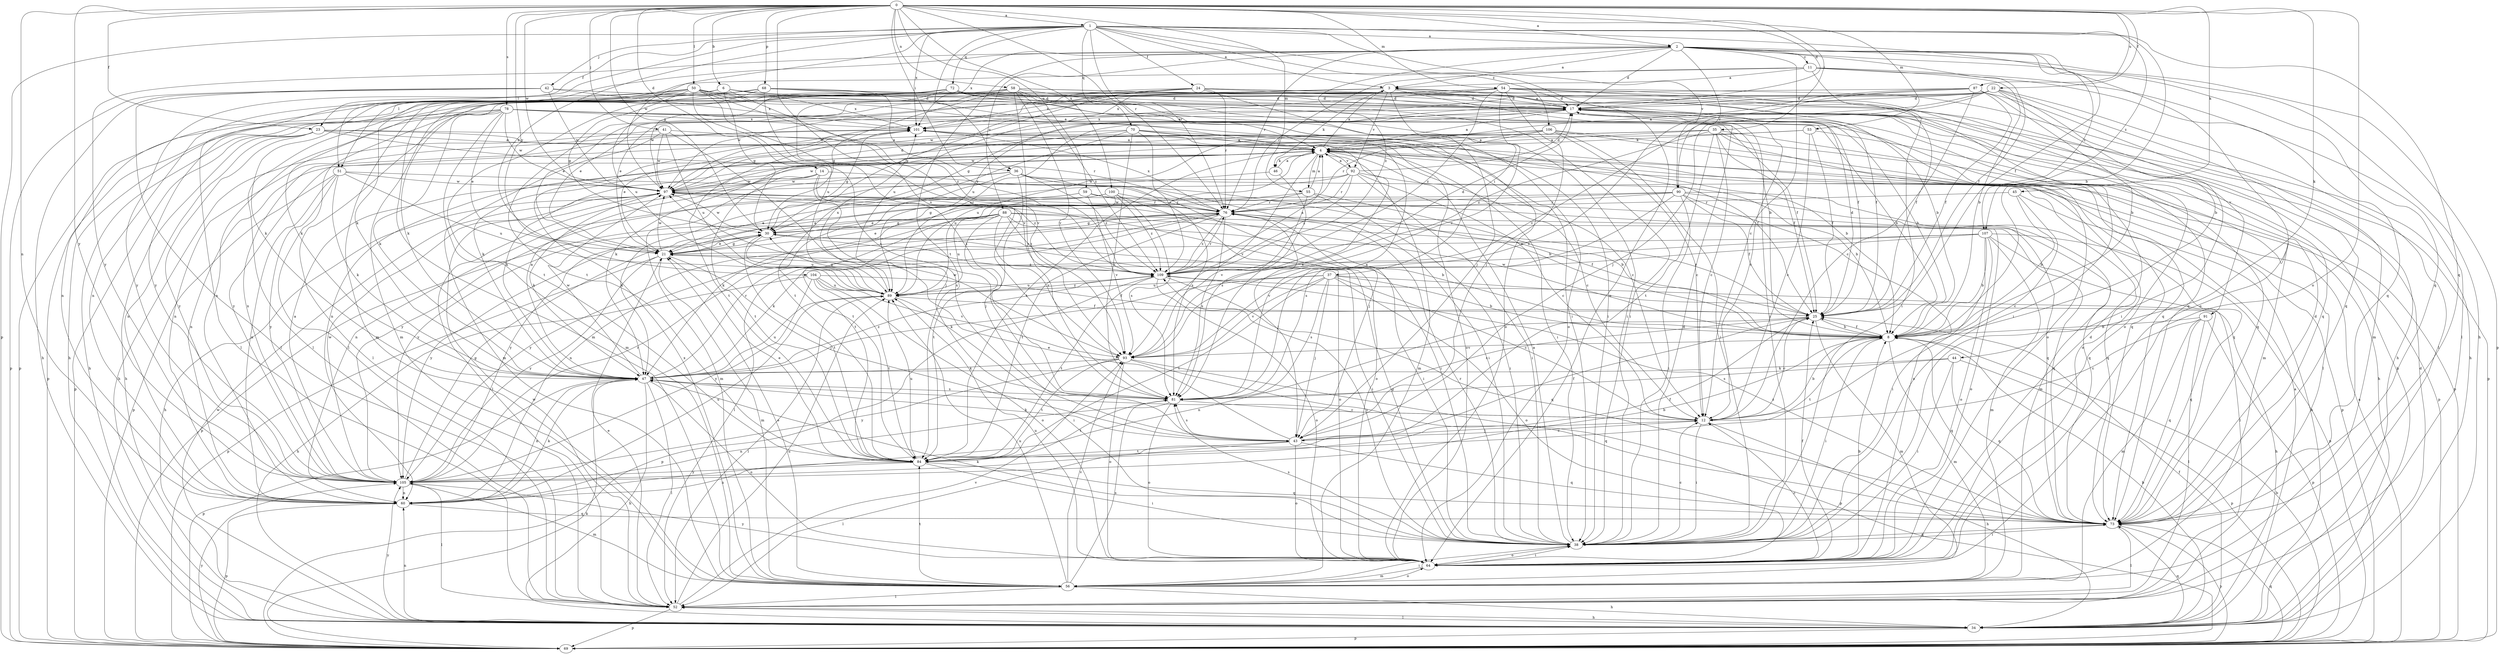 strict digraph  {
0;
1;
2;
3;
4;
6;
8;
11;
12;
14;
17;
21;
22;
23;
24;
25;
30;
34;
35;
36;
37;
38;
41;
42;
43;
44;
45;
46;
47;
50;
51;
52;
53;
54;
55;
56;
58;
59;
60;
64;
68;
69;
70;
72;
73;
76;
78;
81;
84;
87;
88;
89;
90;
91;
92;
93;
97;
100;
101;
104;
105;
106;
107;
109;
0 -> 1  [label=a];
0 -> 2  [label=a];
0 -> 6  [label=b];
0 -> 14  [label=d];
0 -> 17  [label=d];
0 -> 22  [label=f];
0 -> 23  [label=f];
0 -> 30  [label=g];
0 -> 35  [label=i];
0 -> 36  [label=i];
0 -> 41  [label=j];
0 -> 44  [label=k];
0 -> 45  [label=k];
0 -> 50  [label=l];
0 -> 53  [label=m];
0 -> 54  [label=m];
0 -> 55  [label=m];
0 -> 58  [label=n];
0 -> 59  [label=n];
0 -> 60  [label=n];
0 -> 64  [label=o];
0 -> 68  [label=p];
0 -> 76  [label=r];
0 -> 78  [label=s];
0 -> 81  [label=s];
0 -> 87  [label=u];
0 -> 97  [label=w];
0 -> 100  [label=x];
0 -> 104  [label=y];
0 -> 105  [label=y];
1 -> 2  [label=a];
1 -> 3  [label=a];
1 -> 8  [label=b];
1 -> 21  [label=e];
1 -> 23  [label=f];
1 -> 24  [label=f];
1 -> 25  [label=f];
1 -> 36  [label=i];
1 -> 42  [label=j];
1 -> 51  [label=l];
1 -> 64  [label=o];
1 -> 69  [label=p];
1 -> 70  [label=q];
1 -> 72  [label=q];
1 -> 73  [label=q];
1 -> 76  [label=r];
1 -> 90  [label=v];
1 -> 97  [label=w];
1 -> 101  [label=x];
1 -> 106  [label=z];
1 -> 107  [label=z];
2 -> 3  [label=a];
2 -> 11  [label=c];
2 -> 12  [label=c];
2 -> 17  [label=d];
2 -> 25  [label=f];
2 -> 34  [label=h];
2 -> 51  [label=l];
2 -> 64  [label=o];
2 -> 69  [label=p];
2 -> 73  [label=q];
2 -> 76  [label=r];
2 -> 84  [label=t];
2 -> 88  [label=u];
2 -> 90  [label=v];
2 -> 101  [label=x];
2 -> 105  [label=y];
2 -> 107  [label=z];
2 -> 109  [label=z];
3 -> 17  [label=d];
3 -> 21  [label=e];
3 -> 37  [label=i];
3 -> 38  [label=i];
3 -> 46  [label=k];
3 -> 60  [label=n];
3 -> 91  [label=v];
3 -> 92  [label=v];
4 -> 3  [label=a];
4 -> 12  [label=c];
4 -> 46  [label=k];
4 -> 47  [label=k];
4 -> 55  [label=m];
4 -> 56  [label=m];
4 -> 60  [label=n];
4 -> 69  [label=p];
4 -> 73  [label=q];
4 -> 89  [label=u];
4 -> 92  [label=v];
4 -> 93  [label=v];
4 -> 97  [label=w];
6 -> 17  [label=d];
6 -> 30  [label=g];
6 -> 38  [label=i];
6 -> 56  [label=m];
6 -> 60  [label=n];
6 -> 93  [label=v];
6 -> 101  [label=x];
8 -> 25  [label=f];
8 -> 38  [label=i];
8 -> 56  [label=m];
8 -> 73  [label=q];
8 -> 84  [label=t];
8 -> 93  [label=v];
8 -> 97  [label=w];
11 -> 3  [label=a];
11 -> 8  [label=b];
11 -> 38  [label=i];
11 -> 47  [label=k];
11 -> 52  [label=l];
11 -> 73  [label=q];
11 -> 76  [label=r];
12 -> 8  [label=b];
12 -> 34  [label=h];
12 -> 38  [label=i];
12 -> 43  [label=j];
14 -> 8  [label=b];
14 -> 52  [label=l];
14 -> 81  [label=s];
14 -> 84  [label=t];
14 -> 97  [label=w];
14 -> 109  [label=z];
17 -> 3  [label=a];
17 -> 4  [label=a];
17 -> 8  [label=b];
17 -> 12  [label=c];
17 -> 30  [label=g];
17 -> 34  [label=h];
17 -> 64  [label=o];
17 -> 69  [label=p];
17 -> 73  [label=q];
17 -> 89  [label=u];
17 -> 101  [label=x];
21 -> 30  [label=g];
21 -> 43  [label=j];
21 -> 56  [label=m];
21 -> 69  [label=p];
21 -> 97  [label=w];
21 -> 105  [label=y];
21 -> 109  [label=z];
22 -> 8  [label=b];
22 -> 17  [label=d];
22 -> 38  [label=i];
22 -> 43  [label=j];
22 -> 47  [label=k];
22 -> 52  [label=l];
22 -> 56  [label=m];
22 -> 89  [label=u];
22 -> 93  [label=v];
22 -> 97  [label=w];
23 -> 4  [label=a];
23 -> 34  [label=h];
23 -> 38  [label=i];
23 -> 60  [label=n];
23 -> 69  [label=p];
23 -> 73  [label=q];
23 -> 76  [label=r];
23 -> 105  [label=y];
24 -> 8  [label=b];
24 -> 17  [label=d];
24 -> 21  [label=e];
24 -> 30  [label=g];
24 -> 34  [label=h];
24 -> 43  [label=j];
24 -> 76  [label=r];
24 -> 97  [label=w];
24 -> 101  [label=x];
25 -> 8  [label=b];
25 -> 12  [label=c];
25 -> 17  [label=d];
25 -> 56  [label=m];
25 -> 60  [label=n];
25 -> 76  [label=r];
25 -> 81  [label=s];
30 -> 21  [label=e];
30 -> 38  [label=i];
30 -> 64  [label=o];
30 -> 84  [label=t];
30 -> 89  [label=u];
30 -> 97  [label=w];
30 -> 105  [label=y];
34 -> 4  [label=a];
34 -> 8  [label=b];
34 -> 17  [label=d];
34 -> 25  [label=f];
34 -> 52  [label=l];
34 -> 60  [label=n];
34 -> 69  [label=p];
34 -> 73  [label=q];
34 -> 97  [label=w];
34 -> 105  [label=y];
35 -> 4  [label=a];
35 -> 12  [label=c];
35 -> 25  [label=f];
35 -> 47  [label=k];
35 -> 56  [label=m];
35 -> 60  [label=n];
35 -> 64  [label=o];
35 -> 73  [label=q];
35 -> 84  [label=t];
35 -> 109  [label=z];
36 -> 8  [label=b];
36 -> 38  [label=i];
36 -> 43  [label=j];
36 -> 56  [label=m];
36 -> 81  [label=s];
36 -> 84  [label=t];
36 -> 97  [label=w];
36 -> 109  [label=z];
37 -> 8  [label=b];
37 -> 12  [label=c];
37 -> 43  [label=j];
37 -> 47  [label=k];
37 -> 64  [label=o];
37 -> 73  [label=q];
37 -> 81  [label=s];
37 -> 84  [label=t];
37 -> 89  [label=u];
37 -> 93  [label=v];
38 -> 4  [label=a];
38 -> 12  [label=c];
38 -> 17  [label=d];
38 -> 30  [label=g];
38 -> 47  [label=k];
38 -> 64  [label=o];
38 -> 73  [label=q];
38 -> 76  [label=r];
38 -> 81  [label=s];
38 -> 109  [label=z];
41 -> 4  [label=a];
41 -> 34  [label=h];
41 -> 43  [label=j];
41 -> 56  [label=m];
41 -> 89  [label=u];
41 -> 97  [label=w];
42 -> 17  [label=d];
42 -> 34  [label=h];
42 -> 52  [label=l];
42 -> 69  [label=p];
42 -> 97  [label=w];
42 -> 101  [label=x];
43 -> 12  [label=c];
43 -> 21  [label=e];
43 -> 25  [label=f];
43 -> 47  [label=k];
43 -> 52  [label=l];
43 -> 64  [label=o];
43 -> 73  [label=q];
43 -> 81  [label=s];
43 -> 84  [label=t];
44 -> 38  [label=i];
44 -> 47  [label=k];
44 -> 69  [label=p];
44 -> 73  [label=q];
44 -> 81  [label=s];
45 -> 8  [label=b];
45 -> 12  [label=c];
45 -> 34  [label=h];
45 -> 76  [label=r];
46 -> 4  [label=a];
46 -> 81  [label=s];
46 -> 105  [label=y];
47 -> 4  [label=a];
47 -> 12  [label=c];
47 -> 34  [label=h];
47 -> 52  [label=l];
47 -> 60  [label=n];
47 -> 64  [label=o];
47 -> 69  [label=p];
47 -> 76  [label=r];
47 -> 81  [label=s];
47 -> 89  [label=u];
47 -> 97  [label=w];
47 -> 109  [label=z];
50 -> 8  [label=b];
50 -> 17  [label=d];
50 -> 30  [label=g];
50 -> 38  [label=i];
50 -> 47  [label=k];
50 -> 52  [label=l];
50 -> 56  [label=m];
50 -> 81  [label=s];
50 -> 93  [label=v];
50 -> 105  [label=y];
50 -> 109  [label=z];
51 -> 43  [label=j];
51 -> 47  [label=k];
51 -> 60  [label=n];
51 -> 69  [label=p];
51 -> 89  [label=u];
51 -> 97  [label=w];
51 -> 105  [label=y];
52 -> 21  [label=e];
52 -> 34  [label=h];
52 -> 69  [label=p];
52 -> 89  [label=u];
52 -> 93  [label=v];
52 -> 97  [label=w];
53 -> 4  [label=a];
53 -> 12  [label=c];
53 -> 25  [label=f];
53 -> 69  [label=p];
53 -> 97  [label=w];
54 -> 17  [label=d];
54 -> 21  [label=e];
54 -> 25  [label=f];
54 -> 34  [label=h];
54 -> 38  [label=i];
54 -> 43  [label=j];
54 -> 64  [label=o];
54 -> 89  [label=u];
54 -> 93  [label=v];
54 -> 97  [label=w];
54 -> 101  [label=x];
54 -> 109  [label=z];
55 -> 4  [label=a];
55 -> 8  [label=b];
55 -> 38  [label=i];
55 -> 47  [label=k];
55 -> 76  [label=r];
55 -> 93  [label=v];
56 -> 21  [label=e];
56 -> 34  [label=h];
56 -> 38  [label=i];
56 -> 52  [label=l];
56 -> 64  [label=o];
56 -> 81  [label=s];
56 -> 84  [label=t];
56 -> 89  [label=u];
56 -> 93  [label=v];
56 -> 101  [label=x];
58 -> 17  [label=d];
58 -> 25  [label=f];
58 -> 30  [label=g];
58 -> 34  [label=h];
58 -> 38  [label=i];
58 -> 52  [label=l];
58 -> 64  [label=o];
58 -> 81  [label=s];
58 -> 84  [label=t];
58 -> 93  [label=v];
58 -> 109  [label=z];
59 -> 21  [label=e];
59 -> 47  [label=k];
59 -> 73  [label=q];
59 -> 76  [label=r];
59 -> 93  [label=v];
60 -> 47  [label=k];
60 -> 69  [label=p];
60 -> 73  [label=q];
60 -> 89  [label=u];
64 -> 8  [label=b];
64 -> 12  [label=c];
64 -> 17  [label=d];
64 -> 25  [label=f];
64 -> 38  [label=i];
64 -> 56  [label=m];
64 -> 89  [label=u];
64 -> 105  [label=y];
68 -> 4  [label=a];
68 -> 17  [label=d];
68 -> 56  [label=m];
68 -> 60  [label=n];
68 -> 73  [label=q];
68 -> 81  [label=s];
68 -> 84  [label=t];
68 -> 89  [label=u];
68 -> 109  [label=z];
69 -> 4  [label=a];
69 -> 8  [label=b];
69 -> 47  [label=k];
69 -> 73  [label=q];
69 -> 105  [label=y];
70 -> 4  [label=a];
70 -> 12  [label=c];
70 -> 47  [label=k];
70 -> 64  [label=o];
70 -> 81  [label=s];
70 -> 84  [label=t];
70 -> 105  [label=y];
70 -> 109  [label=z];
72 -> 4  [label=a];
72 -> 17  [label=d];
72 -> 25  [label=f];
72 -> 38  [label=i];
72 -> 47  [label=k];
72 -> 52  [label=l];
72 -> 64  [label=o];
72 -> 69  [label=p];
72 -> 89  [label=u];
72 -> 97  [label=w];
73 -> 17  [label=d];
73 -> 38  [label=i];
73 -> 52  [label=l];
73 -> 69  [label=p];
73 -> 109  [label=z];
76 -> 30  [label=g];
76 -> 38  [label=i];
76 -> 43  [label=j];
76 -> 52  [label=l];
76 -> 69  [label=p];
76 -> 73  [label=q];
76 -> 81  [label=s];
76 -> 84  [label=t];
76 -> 97  [label=w];
76 -> 101  [label=x];
76 -> 105  [label=y];
76 -> 109  [label=z];
78 -> 8  [label=b];
78 -> 21  [label=e];
78 -> 25  [label=f];
78 -> 34  [label=h];
78 -> 47  [label=k];
78 -> 52  [label=l];
78 -> 56  [label=m];
78 -> 69  [label=p];
78 -> 73  [label=q];
78 -> 97  [label=w];
78 -> 101  [label=x];
81 -> 12  [label=c];
81 -> 60  [label=n];
81 -> 64  [label=o];
81 -> 84  [label=t];
81 -> 101  [label=x];
84 -> 21  [label=e];
84 -> 38  [label=i];
84 -> 60  [label=n];
84 -> 73  [label=q];
84 -> 89  [label=u];
84 -> 105  [label=y];
87 -> 4  [label=a];
87 -> 8  [label=b];
87 -> 12  [label=c];
87 -> 17  [label=d];
87 -> 25  [label=f];
87 -> 73  [label=q];
87 -> 81  [label=s];
87 -> 105  [label=y];
88 -> 8  [label=b];
88 -> 21  [label=e];
88 -> 25  [label=f];
88 -> 30  [label=g];
88 -> 60  [label=n];
88 -> 64  [label=o];
88 -> 84  [label=t];
88 -> 89  [label=u];
88 -> 93  [label=v];
88 -> 105  [label=y];
88 -> 109  [label=z];
89 -> 25  [label=f];
89 -> 30  [label=g];
89 -> 38  [label=i];
89 -> 52  [label=l];
89 -> 101  [label=x];
89 -> 109  [label=z];
90 -> 21  [label=e];
90 -> 25  [label=f];
90 -> 38  [label=i];
90 -> 56  [label=m];
90 -> 64  [label=o];
90 -> 73  [label=q];
90 -> 76  [label=r];
90 -> 81  [label=s];
90 -> 105  [label=y];
91 -> 8  [label=b];
91 -> 12  [label=c];
91 -> 52  [label=l];
91 -> 56  [label=m];
91 -> 69  [label=p];
91 -> 73  [label=q];
92 -> 4  [label=a];
92 -> 12  [label=c];
92 -> 17  [label=d];
92 -> 38  [label=i];
92 -> 60  [label=n];
92 -> 69  [label=p];
92 -> 76  [label=r];
92 -> 97  [label=w];
92 -> 109  [label=z];
93 -> 47  [label=k];
93 -> 64  [label=o];
93 -> 69  [label=p];
93 -> 73  [label=q];
93 -> 84  [label=t];
93 -> 97  [label=w];
93 -> 105  [label=y];
97 -> 17  [label=d];
97 -> 34  [label=h];
97 -> 38  [label=i];
97 -> 47  [label=k];
97 -> 73  [label=q];
97 -> 76  [label=r];
100 -> 21  [label=e];
100 -> 30  [label=g];
100 -> 64  [label=o];
100 -> 76  [label=r];
100 -> 81  [label=s];
100 -> 84  [label=t];
100 -> 109  [label=z];
101 -> 4  [label=a];
101 -> 8  [label=b];
101 -> 21  [label=e];
101 -> 25  [label=f];
101 -> 30  [label=g];
101 -> 60  [label=n];
101 -> 81  [label=s];
101 -> 84  [label=t];
104 -> 25  [label=f];
104 -> 34  [label=h];
104 -> 64  [label=o];
104 -> 84  [label=t];
104 -> 89  [label=u];
104 -> 93  [label=v];
104 -> 105  [label=y];
105 -> 4  [label=a];
105 -> 8  [label=b];
105 -> 25  [label=f];
105 -> 30  [label=g];
105 -> 52  [label=l];
105 -> 56  [label=m];
105 -> 60  [label=n];
105 -> 76  [label=r];
105 -> 97  [label=w];
105 -> 101  [label=x];
106 -> 4  [label=a];
106 -> 12  [label=c];
106 -> 34  [label=h];
106 -> 38  [label=i];
106 -> 52  [label=l];
106 -> 76  [label=r];
106 -> 84  [label=t];
106 -> 89  [label=u];
107 -> 8  [label=b];
107 -> 21  [label=e];
107 -> 38  [label=i];
107 -> 47  [label=k];
107 -> 52  [label=l];
107 -> 56  [label=m];
107 -> 64  [label=o];
107 -> 69  [label=p];
107 -> 93  [label=v];
109 -> 4  [label=a];
109 -> 17  [label=d];
109 -> 34  [label=h];
109 -> 64  [label=o];
109 -> 69  [label=p];
109 -> 73  [label=q];
109 -> 76  [label=r];
109 -> 84  [label=t];
109 -> 89  [label=u];
}
